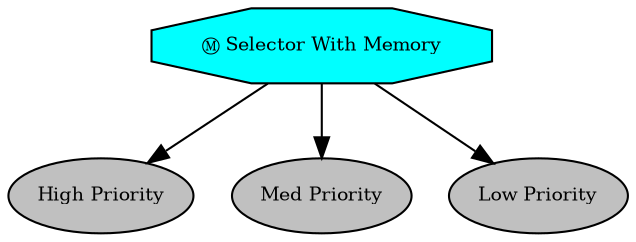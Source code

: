digraph pastafarianism {
ordering=out;
graph [fontname="times-roman"];
node [fontname="times-roman"];
edge [fontname="times-roman"];
"Selector With Memory" [fillcolor=cyan, fontcolor=black, fontsize=9, label="Ⓜ Selector With Memory", shape=octagon, style=filled];
"High Priority" [fillcolor=gray, fontcolor=black, fontsize=9, label="High Priority", shape=ellipse, style=filled];
"Selector With Memory" -> "High Priority";
"Med Priority" [fillcolor=gray, fontcolor=black, fontsize=9, label="Med Priority", shape=ellipse, style=filled];
"Selector With Memory" -> "Med Priority";
"Low Priority" [fillcolor=gray, fontcolor=black, fontsize=9, label="Low Priority", shape=ellipse, style=filled];
"Selector With Memory" -> "Low Priority";
}

